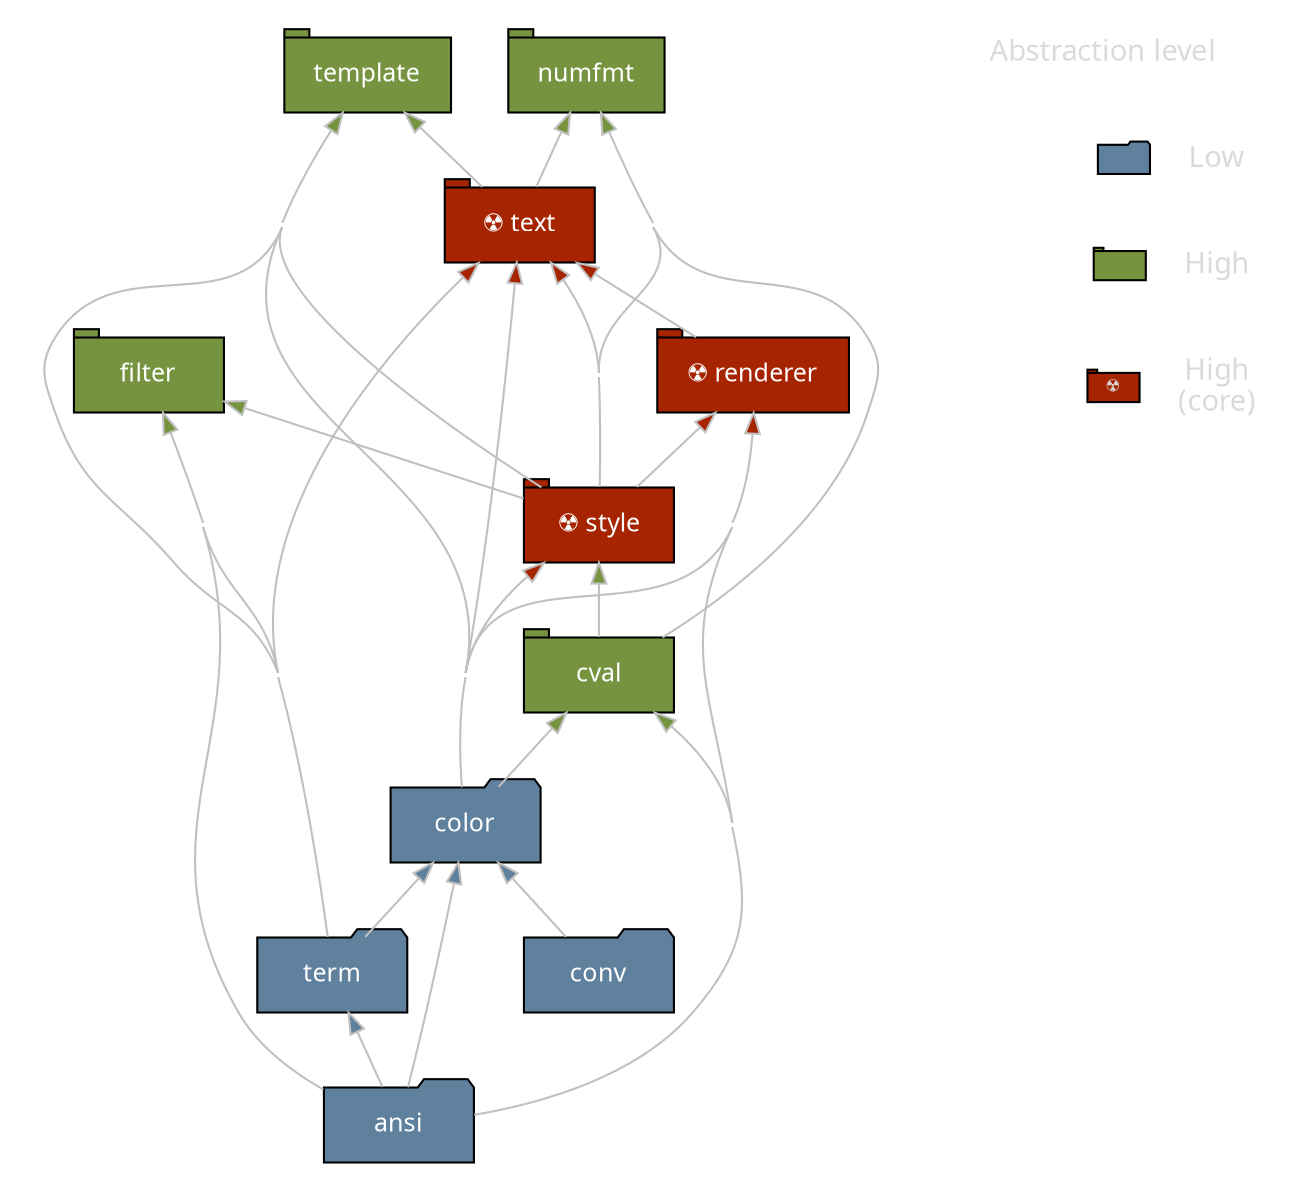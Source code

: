 # placeholders:
#   %s (nodes and edges)
#   #C0C0C0
#   #dadada

digraph G {
    pad = 0.25;
    concentrate = true;
    ranksep = .5;
    pack = 1;
    rankdir = BT;

    node [style="filled",fontname="ProFont for Powerline",margin="0.2,0.0",fontsize=12,shape=folder,width=1.0,height=.5];
    edge [color="#C0C0C0"];

    subgraph legend {
        node [fontsize=14,fontcolor="#dadada"];
        edge [style="invis"];

        legend_title [shape=plain,fillcolor="none",label="Abstraction level"];

        legend_low [shape=plain,fillcolor="none",label="Low"];
        legend_high [shape=plain,fillcolor="none",label="High"];
        legend_core [label="High\n(core)",shape=plain,fillcolor=none];
        icon_low [shape=folder,label="",fillcolor="#5f819d",width=.35,height=.2]
        icon_high [shape=tab,label="",fillcolor="#769440",width=.35,height=.2];
        icon_core [shape=tab,label="☢️",fillcolor="#a62400",width=.35,height=.2,fixedsize=1,fontsize=8];

        legend_low -> legend_title [constraint=1,minlen=1,headport=e];
        legend_high -> legend_low  [constraint=1,minlen=1];
        legend_core -> legend_high [constraint=1,minlen=1];
        icon_low -> legend_low [constraint=true,minlen=0];
        icon_high -> legend_high [constraint=true,minlen=0];
        icon_core -> legend_core [constraint=true,minlen=0];

    }

    pytermor_ansi [group="low",fillcolor="#5f819d",fontcolor="#ffffff",label="ansi"];
    pytermor_color [group="low",fillcolor="#5f819d",fontcolor="#ffffff",label="color"];
    pytermor_conv [group="low",fillcolor="#5f819d",fontcolor="#ffffff",label="conv"];
    pytermor_cval [shape="tab",group="",fillcolor="#769440",fontcolor="#ffffff",label="cval"];
    pytermor_filter [shape="tab",group="",fillcolor="#769440",fontcolor="#ffffff",label="filter"];
    pytermor_numfmt [shape="tab",group="",fillcolor="#769440",fontcolor="#ffffff",label="numfmt"];
    pytermor_renderer [shape="tab",group="",fillcolor="#a62400",fontcolor="#ffffff",label="☢️ renderer"];
    pytermor_style [shape="tab",group="",fillcolor="#a62400",fontcolor="#ffffff",label="☢️ style"];
    pytermor_template [shape="tab",group="",fillcolor="#769440",fontcolor="#ffffff",label="template"];
    pytermor_term [group="low",fillcolor="#5f819d",fontcolor="#ffffff",label="term"];
    pytermor_text [shape="tab",group="",fillcolor="#a62400",fontcolor="#ffffff",label="☢️ text"];
    pytermor_ansi -> pytermor_color [fillcolor="#5f819d"];
    pytermor_ansi -> pytermor_cval [shape="tab",group="",fillcolor="#769440"];
    pytermor_ansi -> pytermor_filter [shape="tab",group="",fillcolor="#769440"];
    pytermor_ansi -> pytermor_renderer [shape="tab",group="",fillcolor="#a62400"];
    pytermor_ansi -> pytermor_term [fillcolor="#5f819d"];
    pytermor_color -> pytermor_cval [shape="tab",group="",fillcolor="#769440"];
    pytermor_color -> pytermor_renderer [shape="tab",group="",fillcolor="#a62400"];
    pytermor_color -> pytermor_style [shape="tab",group="",fillcolor="#a62400"];
    pytermor_color -> pytermor_template [shape="tab",group="",fillcolor="#769440"];
    pytermor_color -> pytermor_text [shape="tab",group="",fillcolor="#a62400"];
    pytermor_conv -> pytermor_color [fillcolor="#5f819d"];
    pytermor_cval -> pytermor_numfmt [shape="tab",group="",fillcolor="#769440"];
    pytermor_cval -> pytermor_style [shape="tab",group="",shape="tab",group="",fillcolor="#769440"];
    pytermor_renderer -> pytermor_text [shape="tab",group="",fillcolor="#a62400"];
    pytermor_style -> pytermor_filter [shape="tab",group="",shape="tab",group="",fillcolor="#769440"];
    pytermor_style -> pytermor_numfmt [shape="tab",group="",shape="tab",group="",fillcolor="#769440"];
    pytermor_style -> pytermor_renderer [shape="tab",group="",fillcolor="#a62400"];
    pytermor_style -> pytermor_template [shape="tab",group="",shape="tab",group="",fillcolor="#769440"];
    pytermor_style -> pytermor_text [shape="tab",group="",fillcolor="#a62400"];
    pytermor_term -> pytermor_color [fillcolor="#5f819d"];
    pytermor_term -> pytermor_filter [shape="tab",group="",fillcolor="#769440"];
    pytermor_term -> pytermor_template [shape="tab",group="",fillcolor="#769440"];
    pytermor_term -> pytermor_text [shape="tab",group="",fillcolor="#a62400"];
    pytermor_text -> pytermor_numfmt [shape="tab",group="",shape="tab",group="",fillcolor="#769440"];
    pytermor_text -> pytermor_template [shape="tab",group="",shape="tab",group="",fillcolor="#769440"];
}
